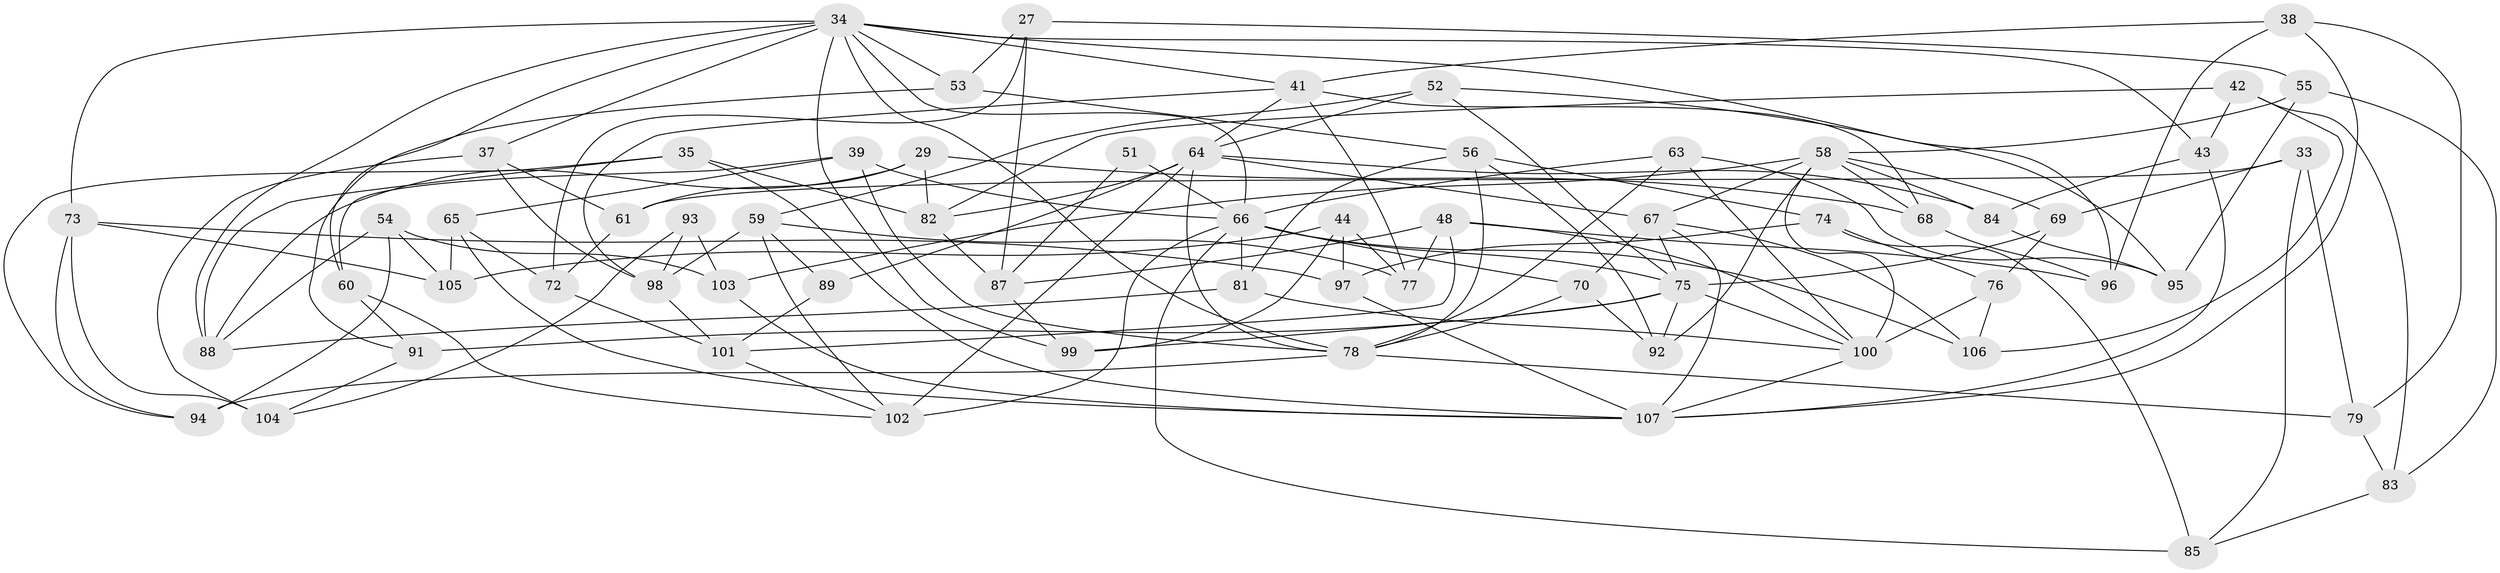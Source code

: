 // original degree distribution, {4: 1.0}
// Generated by graph-tools (version 1.1) at 2025/02/03/04/25 22:02:23]
// undirected, 64 vertices, 151 edges
graph export_dot {
graph [start="1"]
  node [color=gray90,style=filled];
  27;
  29;
  33;
  34 [super="+14+32"];
  35 [super="+17"];
  37;
  38;
  39;
  41 [super="+25"];
  42;
  43;
  44;
  48 [super="+11"];
  51;
  52;
  53;
  54;
  55;
  56 [super="+3"];
  58 [super="+20+28"];
  59 [super="+22"];
  60;
  61;
  63;
  64 [super="+7+50"];
  65;
  66 [super="+24+46"];
  67 [super="+47"];
  68;
  69;
  70;
  72;
  73 [super="+10"];
  74 [super="+30"];
  75 [super="+21+23"];
  76 [super="+19"];
  77;
  78 [super="+1+4"];
  79;
  81 [super="+62"];
  82 [super="+15"];
  83;
  84;
  85;
  87 [super="+57"];
  88 [super="+49+45"];
  89 [super="+16"];
  91;
  92;
  93;
  94;
  95;
  96;
  97 [super="+31"];
  98 [super="+36"];
  99;
  100 [super="+71+90"];
  101 [super="+40"];
  102 [super="+86"];
  103;
  104;
  105;
  106;
  107 [super="+80"];
  27 -- 53;
  27 -- 72;
  27 -- 55;
  27 -- 87;
  29 -- 68;
  29 -- 61;
  29 -- 88;
  29 -- 82;
  33 -- 79;
  33 -- 85;
  33 -- 69;
  33 -- 61;
  34 -- 96;
  34 -- 88 [weight=2];
  34 -- 66;
  34 -- 43;
  34 -- 53;
  34 -- 99;
  34 -- 37;
  34 -- 73;
  34 -- 78;
  34 -- 60;
  34 -- 41;
  35 -- 82 [weight=2];
  35 -- 94;
  35 -- 88 [weight=2];
  35 -- 107;
  37 -- 61;
  37 -- 104;
  37 -- 98;
  38 -- 79;
  38 -- 41;
  38 -- 96;
  38 -- 107;
  39 -- 65;
  39 -- 60;
  39 -- 66;
  39 -- 78;
  41 -- 68;
  41 -- 98;
  41 -- 64;
  41 -- 77;
  42 -- 82;
  42 -- 43;
  42 -- 83;
  42 -- 106;
  43 -- 84;
  43 -- 107;
  44 -- 77;
  44 -- 99;
  44 -- 105;
  44 -- 97;
  48 -- 87 [weight=2];
  48 -- 96;
  48 -- 77;
  48 -- 101;
  48 -- 100;
  51 -- 66 [weight=3];
  51 -- 87;
  52 -- 95;
  52 -- 75;
  52 -- 59;
  52 -- 64;
  53 -- 91;
  53 -- 56;
  54 -- 103;
  54 -- 94;
  54 -- 105;
  54 -- 88;
  55 -- 58;
  55 -- 95;
  55 -- 83;
  56 -- 81 [weight=2];
  56 -- 92;
  56 -- 78;
  56 -- 74;
  58 -- 69;
  58 -- 103;
  58 -- 67;
  58 -- 84;
  58 -- 100;
  58 -- 92;
  58 -- 68;
  59 -- 89 [weight=2];
  59 -- 98;
  59 -- 77;
  59 -- 102;
  60 -- 91;
  60 -- 102;
  61 -- 72;
  63 -- 95;
  63 -- 78;
  63 -- 100;
  63 -- 66;
  64 -- 78;
  64 -- 89 [weight=2];
  64 -- 67 [weight=3];
  64 -- 102 [weight=2];
  64 -- 82;
  64 -- 84;
  65 -- 105;
  65 -- 72;
  65 -- 107;
  66 -- 85;
  66 -- 70;
  66 -- 102;
  66 -- 106;
  66 -- 81;
  66 -- 75;
  67 -- 70;
  67 -- 75;
  67 -- 106;
  67 -- 107;
  68 -- 96;
  69 -- 76;
  69 -- 75;
  70 -- 92;
  70 -- 78;
  72 -- 101;
  73 -- 105;
  73 -- 97 [weight=2];
  73 -- 104;
  73 -- 94;
  74 -- 85;
  74 -- 97 [weight=2];
  74 -- 76 [weight=2];
  75 -- 92;
  75 -- 100;
  75 -- 91;
  75 -- 99;
  76 -- 106;
  76 -- 100 [weight=2];
  78 -- 79;
  78 -- 94;
  79 -- 83;
  81 -- 88 [weight=2];
  81 -- 100;
  82 -- 87;
  83 -- 85;
  84 -- 95;
  87 -- 99;
  89 -- 101 [weight=2];
  91 -- 104;
  93 -- 104;
  93 -- 103;
  93 -- 98 [weight=2];
  97 -- 107;
  98 -- 101;
  100 -- 107;
  101 -- 102;
  103 -- 107;
}
